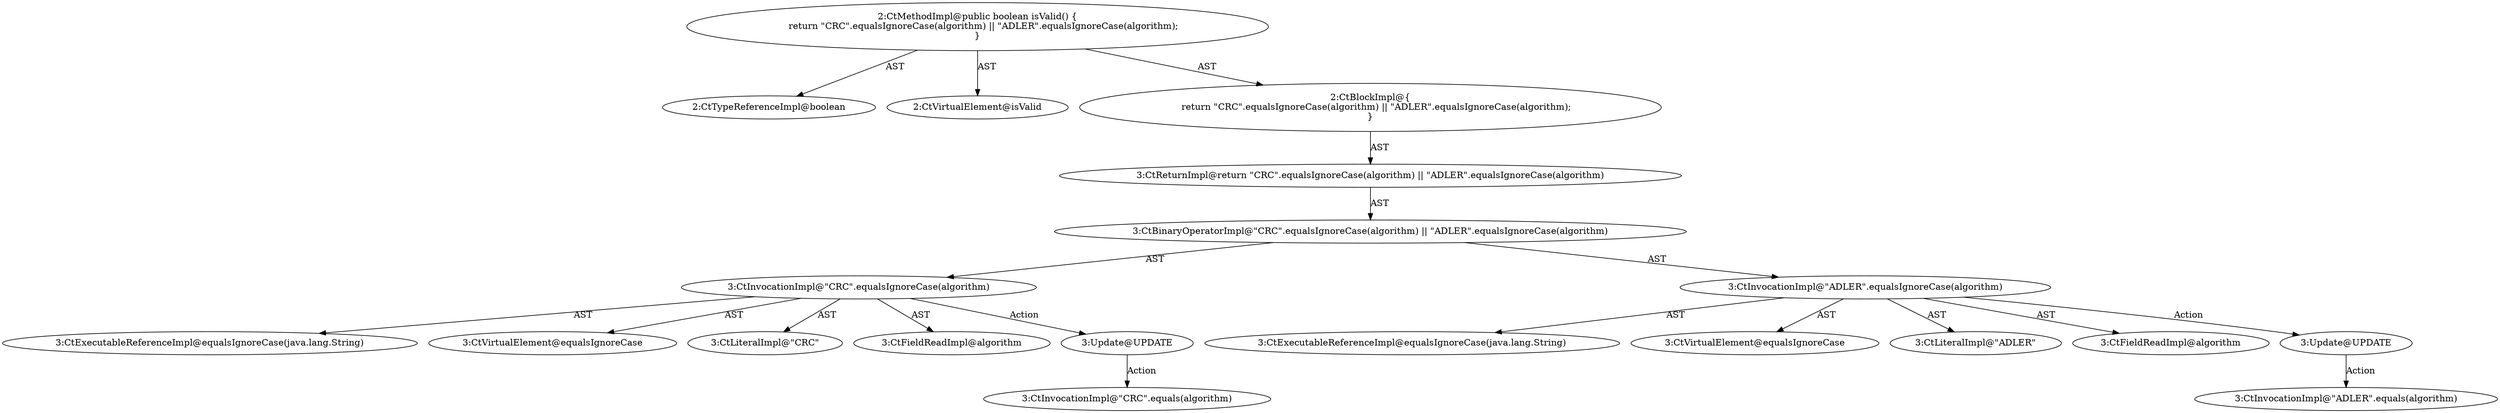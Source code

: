 digraph "isValid#?" {
0 [label="2:CtTypeReferenceImpl@boolean" shape=ellipse]
1 [label="2:CtVirtualElement@isValid" shape=ellipse]
2 [label="3:CtExecutableReferenceImpl@equalsIgnoreCase(java.lang.String)" shape=ellipse]
3 [label="3:CtVirtualElement@equalsIgnoreCase" shape=ellipse]
4 [label="3:CtLiteralImpl@\"CRC\"" shape=ellipse]
5 [label="3:CtFieldReadImpl@algorithm" shape=ellipse]
6 [label="3:CtInvocationImpl@\"CRC\".equalsIgnoreCase(algorithm)" shape=ellipse]
7 [label="3:CtExecutableReferenceImpl@equalsIgnoreCase(java.lang.String)" shape=ellipse]
8 [label="3:CtVirtualElement@equalsIgnoreCase" shape=ellipse]
9 [label="3:CtLiteralImpl@\"ADLER\"" shape=ellipse]
10 [label="3:CtFieldReadImpl@algorithm" shape=ellipse]
11 [label="3:CtInvocationImpl@\"ADLER\".equalsIgnoreCase(algorithm)" shape=ellipse]
12 [label="3:CtBinaryOperatorImpl@\"CRC\".equalsIgnoreCase(algorithm) || \"ADLER\".equalsIgnoreCase(algorithm)" shape=ellipse]
13 [label="3:CtReturnImpl@return \"CRC\".equalsIgnoreCase(algorithm) || \"ADLER\".equalsIgnoreCase(algorithm)" shape=ellipse]
14 [label="2:CtBlockImpl@\{
    return \"CRC\".equalsIgnoreCase(algorithm) || \"ADLER\".equalsIgnoreCase(algorithm);
\}" shape=ellipse]
15 [label="2:CtMethodImpl@public boolean isValid() \{
    return \"CRC\".equalsIgnoreCase(algorithm) || \"ADLER\".equalsIgnoreCase(algorithm);
\}" shape=ellipse]
16 [label="3:Update@UPDATE" shape=ellipse]
17 [label="3:CtInvocationImpl@\"CRC\".equals(algorithm)" shape=ellipse]
18 [label="3:Update@UPDATE" shape=ellipse]
19 [label="3:CtInvocationImpl@\"ADLER\".equals(algorithm)" shape=ellipse]
6 -> 3 [label="AST"];
6 -> 4 [label="AST"];
6 -> 2 [label="AST"];
6 -> 5 [label="AST"];
6 -> 16 [label="Action"];
11 -> 8 [label="AST"];
11 -> 9 [label="AST"];
11 -> 7 [label="AST"];
11 -> 10 [label="AST"];
11 -> 18 [label="Action"];
12 -> 6 [label="AST"];
12 -> 11 [label="AST"];
13 -> 12 [label="AST"];
14 -> 13 [label="AST"];
15 -> 1 [label="AST"];
15 -> 0 [label="AST"];
15 -> 14 [label="AST"];
16 -> 17 [label="Action"];
18 -> 19 [label="Action"];
}